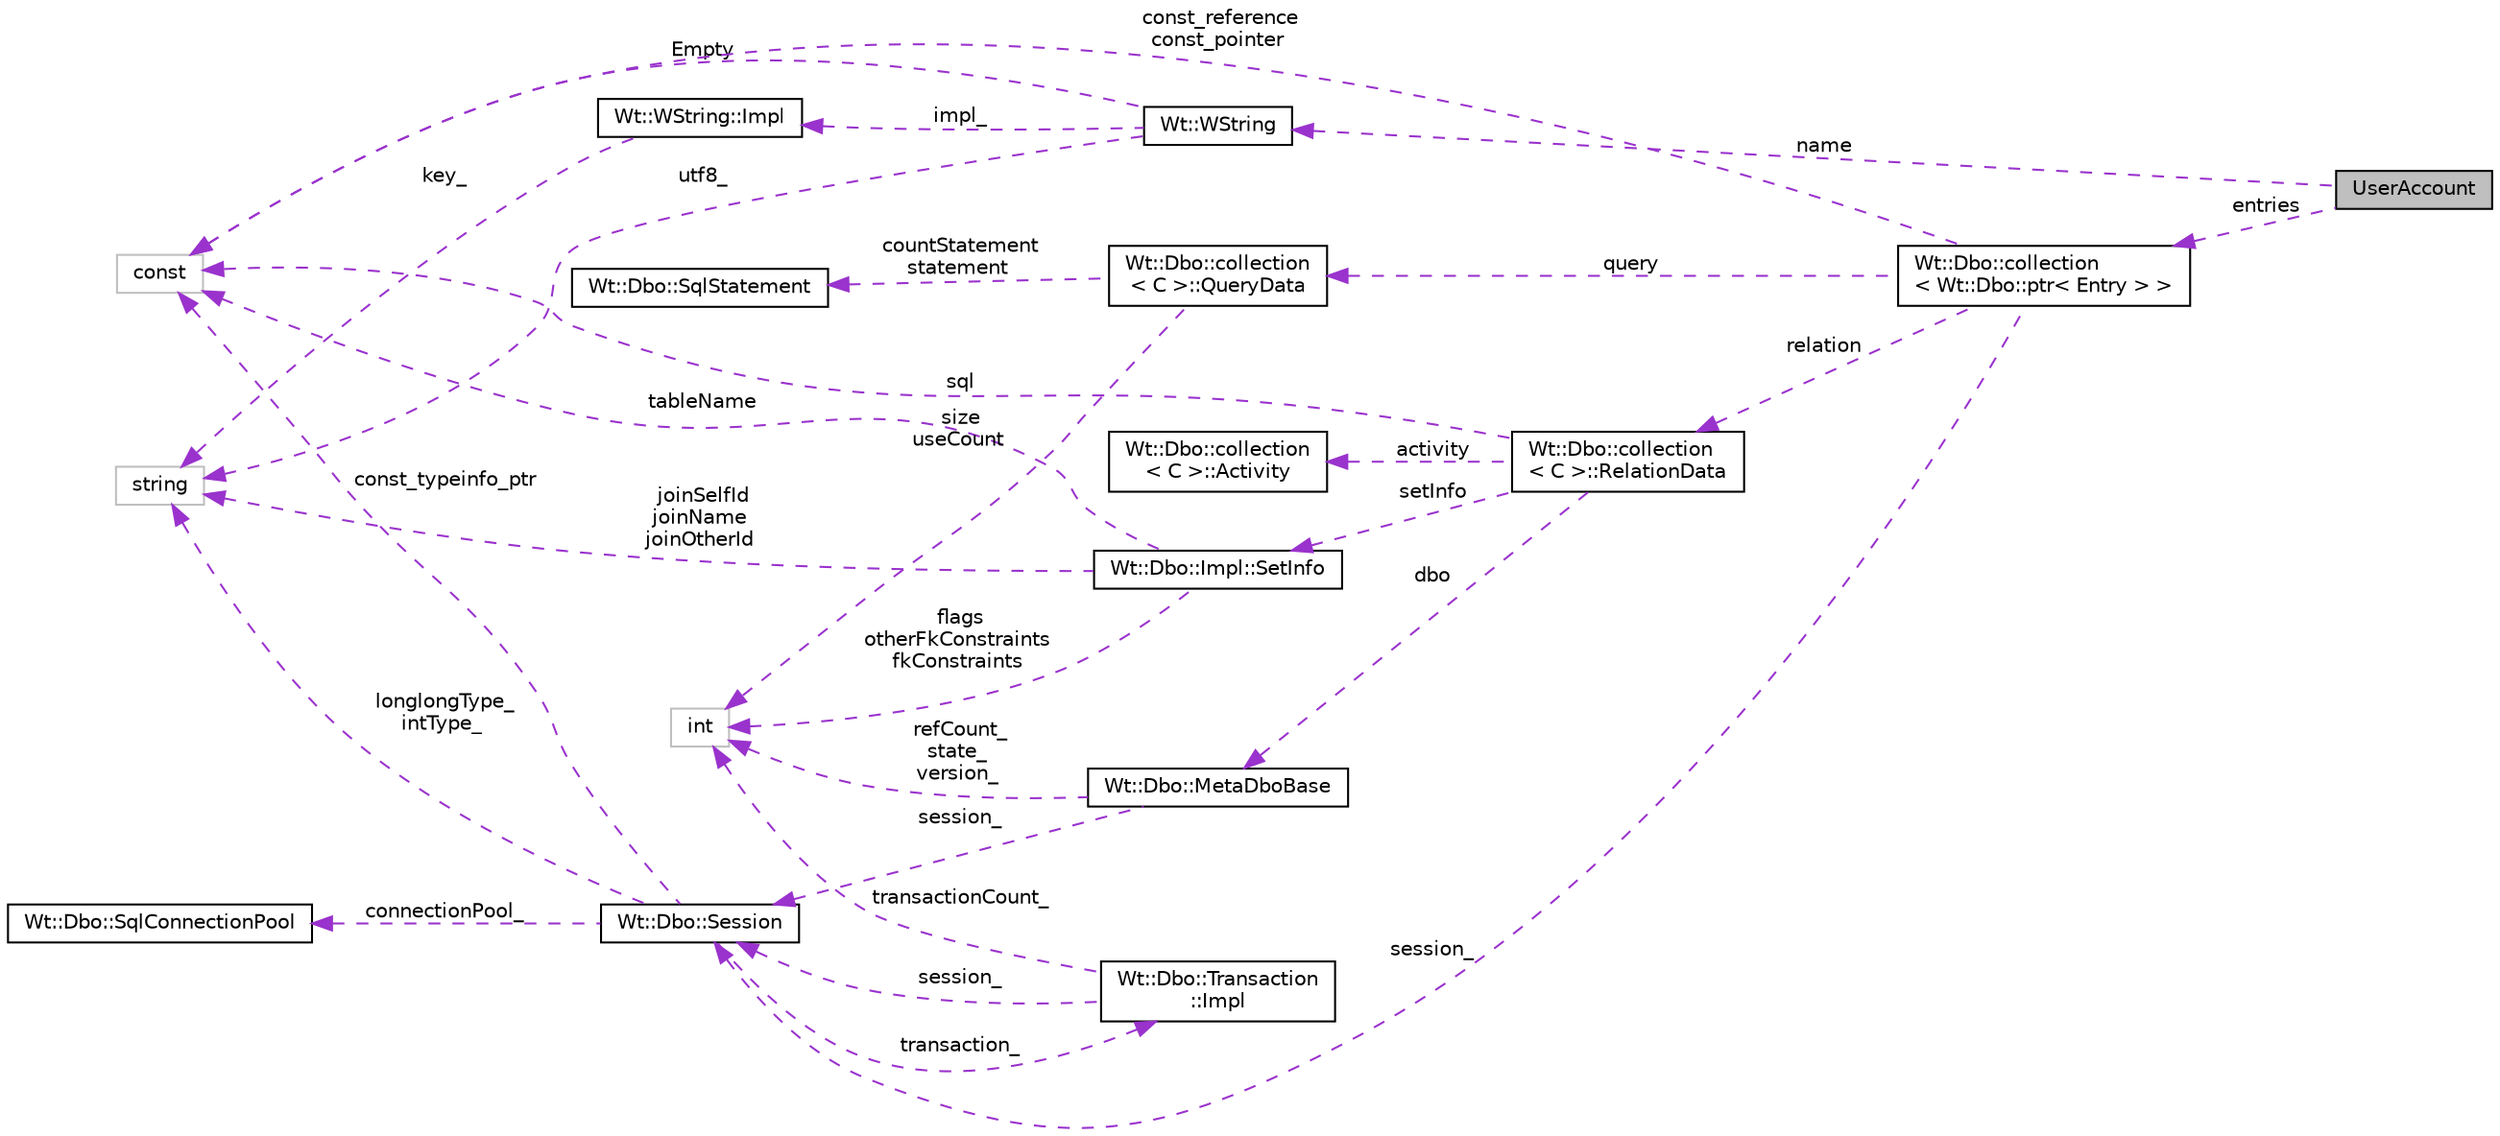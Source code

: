 digraph "UserAccount"
{
 // LATEX_PDF_SIZE
  edge [fontname="Helvetica",fontsize="10",labelfontname="Helvetica",labelfontsize="10"];
  node [fontname="Helvetica",fontsize="10",shape=record];
  rankdir="LR";
  Node1 [label="UserAccount",height=0.2,width=0.4,color="black", fillcolor="grey75", style="filled", fontcolor="black",tooltip=" "];
  Node2 -> Node1 [dir="back",color="darkorchid3",fontsize="10",style="dashed",label=" name" ,fontname="Helvetica"];
  Node2 [label="Wt::WString",height=0.2,width=0.4,color="black", fillcolor="white", style="filled",URL="$classWt_1_1WString.html",tooltip="A value class which describes a locale-aware unicode string."];
  Node3 -> Node2 [dir="back",color="darkorchid3",fontsize="10",style="dashed",label=" impl_" ,fontname="Helvetica"];
  Node3 [label="Wt::WString::Impl",height=0.2,width=0.4,color="black", fillcolor="white", style="filled",URL="$structWt_1_1WString_1_1Impl.html",tooltip=" "];
  Node4 -> Node3 [dir="back",color="darkorchid3",fontsize="10",style="dashed",label=" key_" ,fontname="Helvetica"];
  Node4 [label="string",height=0.2,width=0.4,color="grey75", fillcolor="white", style="filled",tooltip=" "];
  Node4 -> Node2 [dir="back",color="darkorchid3",fontsize="10",style="dashed",label=" utf8_" ,fontname="Helvetica"];
  Node5 -> Node2 [dir="back",color="darkorchid3",fontsize="10",style="dashed",label=" Empty" ,fontname="Helvetica"];
  Node5 [label="const",height=0.2,width=0.4,color="grey75", fillcolor="white", style="filled",tooltip=" "];
  Node6 -> Node1 [dir="back",color="darkorchid3",fontsize="10",style="dashed",label=" entries" ,fontname="Helvetica"];
  Node6 [label="Wt::Dbo::collection\l\< Wt::Dbo::ptr\< Entry \> \>",height=0.2,width=0.4,color="black", fillcolor="white", style="filled",URL="$classWt_1_1Dbo_1_1collection.html",tooltip=" "];
  Node7 -> Node6 [dir="back",color="darkorchid3",fontsize="10",style="dashed",label=" query" ,fontname="Helvetica"];
  Node7 [label="Wt::Dbo::collection\l\< C \>::QueryData",height=0.2,width=0.4,color="black", fillcolor="white", style="filled",URL="$structWt_1_1Dbo_1_1collection_1_1QueryData.html",tooltip=" "];
  Node8 -> Node7 [dir="back",color="darkorchid3",fontsize="10",style="dashed",label=" countStatement\nstatement" ,fontname="Helvetica"];
  Node8 [label="Wt::Dbo::SqlStatement",height=0.2,width=0.4,color="black", fillcolor="white", style="filled",URL="$classWt_1_1Dbo_1_1SqlStatement.html",tooltip="Abstract base class for a prepared SQL statement."];
  Node9 -> Node7 [dir="back",color="darkorchid3",fontsize="10",style="dashed",label=" size\nuseCount" ,fontname="Helvetica"];
  Node9 [label="int",height=0.2,width=0.4,color="grey75", fillcolor="white", style="filled",tooltip=" "];
  Node10 -> Node6 [dir="back",color="darkorchid3",fontsize="10",style="dashed",label=" session_" ,fontname="Helvetica"];
  Node10 [label="Wt::Dbo::Session",height=0.2,width=0.4,color="black", fillcolor="white", style="filled",URL="$classWt_1_1Dbo_1_1Session.html",tooltip="A database session."];
  Node11 -> Node10 [dir="back",color="darkorchid3",fontsize="10",style="dashed",label=" transaction_" ,fontname="Helvetica"];
  Node11 [label="Wt::Dbo::Transaction\l::Impl",height=0.2,width=0.4,color="black", fillcolor="white", style="filled",URL="$structWt_1_1Dbo_1_1Transaction_1_1Impl.html",tooltip=" "];
  Node9 -> Node11 [dir="back",color="darkorchid3",fontsize="10",style="dashed",label=" transactionCount_" ,fontname="Helvetica"];
  Node10 -> Node11 [dir="back",color="darkorchid3",fontsize="10",style="dashed",label=" session_" ,fontname="Helvetica"];
  Node4 -> Node10 [dir="back",color="darkorchid3",fontsize="10",style="dashed",label=" longlongType_\nintType_" ,fontname="Helvetica"];
  Node5 -> Node10 [dir="back",color="darkorchid3",fontsize="10",style="dashed",label=" const_typeinfo_ptr" ,fontname="Helvetica"];
  Node12 -> Node10 [dir="back",color="darkorchid3",fontsize="10",style="dashed",label=" connectionPool_" ,fontname="Helvetica"];
  Node12 [label="Wt::Dbo::SqlConnectionPool",height=0.2,width=0.4,color="black", fillcolor="white", style="filled",URL="$classWt_1_1Dbo_1_1SqlConnectionPool.html",tooltip="Abstract base class for a SQL connection pool."];
  Node13 -> Node6 [dir="back",color="darkorchid3",fontsize="10",style="dashed",label=" relation" ,fontname="Helvetica"];
  Node13 [label="Wt::Dbo::collection\l\< C \>::RelationData",height=0.2,width=0.4,color="black", fillcolor="white", style="filled",URL="$structWt_1_1Dbo_1_1collection_1_1RelationData.html",tooltip=" "];
  Node14 -> Node13 [dir="back",color="darkorchid3",fontsize="10",style="dashed",label=" dbo" ,fontname="Helvetica"];
  Node14 [label="Wt::Dbo::MetaDboBase",height=0.2,width=0.4,color="black", fillcolor="white", style="filled",URL="$classWt_1_1Dbo_1_1MetaDboBase.html",tooltip=" "];
  Node9 -> Node14 [dir="back",color="darkorchid3",fontsize="10",style="dashed",label=" refCount_\nstate_\nversion_" ,fontname="Helvetica"];
  Node10 -> Node14 [dir="back",color="darkorchid3",fontsize="10",style="dashed",label=" session_" ,fontname="Helvetica"];
  Node15 -> Node13 [dir="back",color="darkorchid3",fontsize="10",style="dashed",label=" activity" ,fontname="Helvetica"];
  Node15 [label="Wt::Dbo::collection\l\< C \>::Activity",height=0.2,width=0.4,color="black", fillcolor="white", style="filled",URL="$structWt_1_1Dbo_1_1collection_1_1Activity.html",tooltip=" "];
  Node16 -> Node13 [dir="back",color="darkorchid3",fontsize="10",style="dashed",label=" setInfo" ,fontname="Helvetica"];
  Node16 [label="Wt::Dbo::Impl::SetInfo",height=0.2,width=0.4,color="black", fillcolor="white", style="filled",URL="$structWt_1_1Dbo_1_1Impl_1_1SetInfo.html",tooltip=" "];
  Node9 -> Node16 [dir="back",color="darkorchid3",fontsize="10",style="dashed",label=" flags\notherFkConstraints\nfkConstraints" ,fontname="Helvetica"];
  Node4 -> Node16 [dir="back",color="darkorchid3",fontsize="10",style="dashed",label=" joinSelfId\njoinName\njoinOtherId" ,fontname="Helvetica"];
  Node5 -> Node16 [dir="back",color="darkorchid3",fontsize="10",style="dashed",label=" tableName" ,fontname="Helvetica"];
  Node5 -> Node13 [dir="back",color="darkorchid3",fontsize="10",style="dashed",label=" sql" ,fontname="Helvetica"];
  Node5 -> Node6 [dir="back",color="darkorchid3",fontsize="10",style="dashed",label=" const_reference\nconst_pointer" ,fontname="Helvetica"];
}
